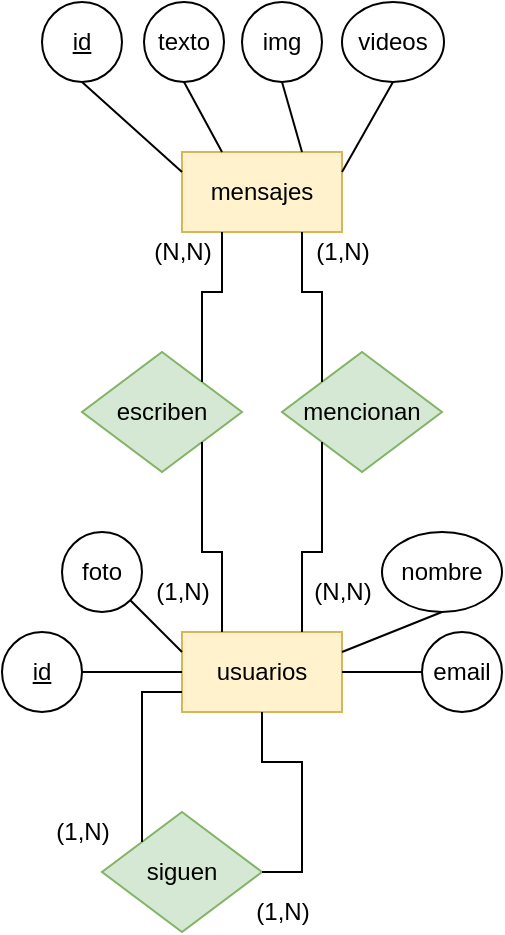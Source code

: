 <mxfile version="16.5.2" type="device"><diagram id="CWCr0XZG_7fCwTpFbv_W" name="Page-1"><mxGraphModel dx="1422" dy="705" grid="1" gridSize="10" guides="1" tooltips="1" connect="1" arrows="1" fold="1" page="1" pageScale="1" pageWidth="827" pageHeight="1169" math="0" shadow="0"><root><mxCell id="0"/><mxCell id="1" parent="0"/><mxCell id="LiQ1aS33_3fJImq-NCVR-1" value="usuarios" style="rounded=0;whiteSpace=wrap;html=1;fillColor=#fff2cc;strokeColor=#d6b656;" vertex="1" parent="1"><mxGeometry x="379" y="395" width="80" height="40" as="geometry"/></mxCell><mxCell id="LiQ1aS33_3fJImq-NCVR-2" value="mensajes" style="rounded=0;whiteSpace=wrap;html=1;fillColor=#fff2cc;strokeColor=#d6b656;" vertex="1" parent="1"><mxGeometry x="379" y="155" width="80" height="40" as="geometry"/></mxCell><mxCell id="LiQ1aS33_3fJImq-NCVR-3" value="siguen" style="rhombus;whiteSpace=wrap;html=1;fillColor=#d5e8d4;strokeColor=#82b366;" vertex="1" parent="1"><mxGeometry x="339" y="485" width="80" height="60" as="geometry"/></mxCell><mxCell id="LiQ1aS33_3fJImq-NCVR-4" value="" style="endArrow=none;html=1;rounded=0;entryX=0.5;entryY=1;entryDx=0;entryDy=0;exitX=1;exitY=0.5;exitDx=0;exitDy=0;edgeStyle=orthogonalEdgeStyle;" edge="1" parent="1" source="LiQ1aS33_3fJImq-NCVR-3" target="LiQ1aS33_3fJImq-NCVR-1"><mxGeometry width="50" height="50" relative="1" as="geometry"><mxPoint x="409" y="665" as="sourcePoint"/><mxPoint x="459" y="615" as="targetPoint"/><Array as="points"><mxPoint x="439" y="515"/><mxPoint x="439" y="460"/><mxPoint x="419" y="460"/></Array></mxGeometry></mxCell><mxCell id="LiQ1aS33_3fJImq-NCVR-5" value="" style="endArrow=none;html=1;rounded=0;entryX=0;entryY=0.75;entryDx=0;entryDy=0;exitX=0;exitY=0;exitDx=0;exitDy=0;edgeStyle=orthogonalEdgeStyle;" edge="1" parent="1" source="LiQ1aS33_3fJImq-NCVR-3" target="LiQ1aS33_3fJImq-NCVR-1"><mxGeometry width="50" height="50" relative="1" as="geometry"><mxPoint x="259" y="505" as="sourcePoint"/><mxPoint x="309" y="455" as="targetPoint"/></mxGeometry></mxCell><mxCell id="LiQ1aS33_3fJImq-NCVR-6" value="(1,N)" style="text;html=1;align=center;verticalAlign=middle;resizable=0;points=[];autosize=1;strokeColor=none;fillColor=none;" vertex="1" parent="1"><mxGeometry x="409" y="525" width="40" height="20" as="geometry"/></mxCell><mxCell id="LiQ1aS33_3fJImq-NCVR-7" value="(1,N)" style="text;html=1;align=center;verticalAlign=middle;resizable=0;points=[];autosize=1;strokeColor=none;fillColor=none;" vertex="1" parent="1"><mxGeometry x="309" y="485" width="40" height="20" as="geometry"/></mxCell><mxCell id="LiQ1aS33_3fJImq-NCVR-8" value="&lt;u&gt;id&lt;/u&gt;" style="ellipse;whiteSpace=wrap;html=1;" vertex="1" parent="1"><mxGeometry x="289" y="395" width="40" height="40" as="geometry"/></mxCell><mxCell id="LiQ1aS33_3fJImq-NCVR-9" value="foto" style="ellipse;whiteSpace=wrap;html=1;" vertex="1" parent="1"><mxGeometry x="319" y="345" width="40" height="40" as="geometry"/></mxCell><mxCell id="LiQ1aS33_3fJImq-NCVR-10" value="nombre" style="ellipse;whiteSpace=wrap;html=1;" vertex="1" parent="1"><mxGeometry x="479" y="345" width="60" height="40" as="geometry"/></mxCell><mxCell id="LiQ1aS33_3fJImq-NCVR-11" value="email" style="ellipse;whiteSpace=wrap;html=1;" vertex="1" parent="1"><mxGeometry x="499" y="395" width="40" height="40" as="geometry"/></mxCell><mxCell id="LiQ1aS33_3fJImq-NCVR-12" value="" style="endArrow=none;html=1;rounded=0;entryX=1;entryY=0.5;entryDx=0;entryDy=0;exitX=0;exitY=0.5;exitDx=0;exitDy=0;" edge="1" parent="1" source="LiQ1aS33_3fJImq-NCVR-1" target="LiQ1aS33_3fJImq-NCVR-8"><mxGeometry width="50" height="50" relative="1" as="geometry"><mxPoint x="569" y="585" as="sourcePoint"/><mxPoint x="619" y="535" as="targetPoint"/></mxGeometry></mxCell><mxCell id="LiQ1aS33_3fJImq-NCVR-14" value="" style="endArrow=none;html=1;rounded=0;entryX=1;entryY=1;entryDx=0;entryDy=0;exitX=0;exitY=0.25;exitDx=0;exitDy=0;" edge="1" parent="1" source="LiQ1aS33_3fJImq-NCVR-1" target="LiQ1aS33_3fJImq-NCVR-9"><mxGeometry width="50" height="50" relative="1" as="geometry"><mxPoint x="609" y="615" as="sourcePoint"/><mxPoint x="659" y="565" as="targetPoint"/></mxGeometry></mxCell><mxCell id="LiQ1aS33_3fJImq-NCVR-15" value="" style="endArrow=none;html=1;rounded=0;entryX=0.5;entryY=1;entryDx=0;entryDy=0;exitX=1;exitY=0.25;exitDx=0;exitDy=0;" edge="1" parent="1" source="LiQ1aS33_3fJImq-NCVR-1" target="LiQ1aS33_3fJImq-NCVR-10"><mxGeometry width="50" height="50" relative="1" as="geometry"><mxPoint x="469" y="605" as="sourcePoint"/><mxPoint x="519" y="555" as="targetPoint"/></mxGeometry></mxCell><mxCell id="LiQ1aS33_3fJImq-NCVR-16" value="" style="endArrow=none;html=1;rounded=0;exitX=1;exitY=0.5;exitDx=0;exitDy=0;entryX=0;entryY=0.5;entryDx=0;entryDy=0;" edge="1" parent="1" source="LiQ1aS33_3fJImq-NCVR-1" target="LiQ1aS33_3fJImq-NCVR-11"><mxGeometry width="50" height="50" relative="1" as="geometry"><mxPoint x="649" y="515" as="sourcePoint"/><mxPoint x="699" y="465" as="targetPoint"/></mxGeometry></mxCell><mxCell id="LiQ1aS33_3fJImq-NCVR-17" value="escriben" style="rhombus;whiteSpace=wrap;html=1;fillColor=#d5e8d4;strokeColor=#82b366;" vertex="1" parent="1"><mxGeometry x="329" y="255" width="80" height="60" as="geometry"/></mxCell><mxCell id="LiQ1aS33_3fJImq-NCVR-18" value="mencionan" style="rhombus;whiteSpace=wrap;html=1;fillColor=#d5e8d4;strokeColor=#82b366;" vertex="1" parent="1"><mxGeometry x="429" y="255" width="80" height="60" as="geometry"/></mxCell><mxCell id="LiQ1aS33_3fJImq-NCVR-20" value="" style="endArrow=none;html=1;rounded=0;entryX=1;entryY=1;entryDx=0;entryDy=0;exitX=0.25;exitY=0;exitDx=0;exitDy=0;edgeStyle=orthogonalEdgeStyle;" edge="1" parent="1" source="LiQ1aS33_3fJImq-NCVR-1" target="LiQ1aS33_3fJImq-NCVR-17"><mxGeometry width="50" height="50" relative="1" as="geometry"><mxPoint x="189" y="275" as="sourcePoint"/><mxPoint x="239" y="225" as="targetPoint"/></mxGeometry></mxCell><mxCell id="LiQ1aS33_3fJImq-NCVR-21" value="" style="endArrow=none;html=1;rounded=0;entryX=0;entryY=1;entryDx=0;entryDy=0;exitX=0.75;exitY=0;exitDx=0;exitDy=0;edgeStyle=orthogonalEdgeStyle;" edge="1" parent="1" source="LiQ1aS33_3fJImq-NCVR-1" target="LiQ1aS33_3fJImq-NCVR-18"><mxGeometry width="50" height="50" relative="1" as="geometry"><mxPoint x="409" y="405" as="sourcePoint"/><mxPoint x="399" y="310" as="targetPoint"/></mxGeometry></mxCell><mxCell id="LiQ1aS33_3fJImq-NCVR-22" value="" style="endArrow=none;html=1;rounded=0;entryX=0.75;entryY=1;entryDx=0;entryDy=0;exitX=0;exitY=0;exitDx=0;exitDy=0;edgeStyle=orthogonalEdgeStyle;" edge="1" parent="1" source="LiQ1aS33_3fJImq-NCVR-18" target="LiQ1aS33_3fJImq-NCVR-2"><mxGeometry width="50" height="50" relative="1" as="geometry"><mxPoint x="449" y="405" as="sourcePoint"/><mxPoint x="459" y="310" as="targetPoint"/></mxGeometry></mxCell><mxCell id="LiQ1aS33_3fJImq-NCVR-23" value="" style="endArrow=none;html=1;rounded=0;entryX=0.25;entryY=1;entryDx=0;entryDy=0;exitX=1;exitY=0;exitDx=0;exitDy=0;edgeStyle=orthogonalEdgeStyle;" edge="1" parent="1" source="LiQ1aS33_3fJImq-NCVR-17" target="LiQ1aS33_3fJImq-NCVR-2"><mxGeometry width="50" height="50" relative="1" as="geometry"><mxPoint x="459" y="415" as="sourcePoint"/><mxPoint x="469" y="320" as="targetPoint"/></mxGeometry></mxCell><mxCell id="LiQ1aS33_3fJImq-NCVR-24" value="(1,N)" style="text;html=1;align=center;verticalAlign=middle;resizable=0;points=[];autosize=1;strokeColor=none;fillColor=none;" vertex="1" parent="1"><mxGeometry x="359" y="365" width="40" height="20" as="geometry"/></mxCell><mxCell id="LiQ1aS33_3fJImq-NCVR-25" value="(N,N)" style="text;html=1;align=center;verticalAlign=middle;resizable=0;points=[];autosize=1;strokeColor=none;fillColor=none;" vertex="1" parent="1"><mxGeometry x="359" y="195" width="40" height="20" as="geometry"/></mxCell><mxCell id="LiQ1aS33_3fJImq-NCVR-26" value="(N,N)" style="text;html=1;align=center;verticalAlign=middle;resizable=0;points=[];autosize=1;strokeColor=none;fillColor=none;" vertex="1" parent="1"><mxGeometry x="439" y="365" width="40" height="20" as="geometry"/></mxCell><mxCell id="LiQ1aS33_3fJImq-NCVR-27" value="(1,N)" style="text;html=1;align=center;verticalAlign=middle;resizable=0;points=[];autosize=1;strokeColor=none;fillColor=none;" vertex="1" parent="1"><mxGeometry x="439" y="195" width="40" height="20" as="geometry"/></mxCell><mxCell id="LiQ1aS33_3fJImq-NCVR-28" value="&lt;u&gt;id&lt;/u&gt;" style="ellipse;whiteSpace=wrap;html=1;" vertex="1" parent="1"><mxGeometry x="309" y="80" width="40" height="40" as="geometry"/></mxCell><mxCell id="LiQ1aS33_3fJImq-NCVR-29" value="texto" style="ellipse;whiteSpace=wrap;html=1;" vertex="1" parent="1"><mxGeometry x="360" y="80" width="40" height="40" as="geometry"/></mxCell><mxCell id="LiQ1aS33_3fJImq-NCVR-30" value="img" style="ellipse;whiteSpace=wrap;html=1;" vertex="1" parent="1"><mxGeometry x="409" y="80" width="40" height="40" as="geometry"/></mxCell><mxCell id="LiQ1aS33_3fJImq-NCVR-31" value="videos" style="ellipse;whiteSpace=wrap;html=1;" vertex="1" parent="1"><mxGeometry x="459" y="80" width="51" height="40" as="geometry"/></mxCell><mxCell id="LiQ1aS33_3fJImq-NCVR-34" value="" style="endArrow=none;html=1;rounded=0;entryX=0;entryY=0.25;entryDx=0;entryDy=0;exitX=0.5;exitY=1;exitDx=0;exitDy=0;" edge="1" parent="1" source="LiQ1aS33_3fJImq-NCVR-28" target="LiQ1aS33_3fJImq-NCVR-2"><mxGeometry width="50" height="50" relative="1" as="geometry"><mxPoint x="170" y="250" as="sourcePoint"/><mxPoint x="220" y="200" as="targetPoint"/></mxGeometry></mxCell><mxCell id="LiQ1aS33_3fJImq-NCVR-35" value="" style="endArrow=none;html=1;rounded=0;entryX=0.25;entryY=0;entryDx=0;entryDy=0;exitX=0.5;exitY=1;exitDx=0;exitDy=0;" edge="1" parent="1" source="LiQ1aS33_3fJImq-NCVR-29" target="LiQ1aS33_3fJImq-NCVR-2"><mxGeometry width="50" height="50" relative="1" as="geometry"><mxPoint x="339" y="130" as="sourcePoint"/><mxPoint x="389" y="175" as="targetPoint"/></mxGeometry></mxCell><mxCell id="LiQ1aS33_3fJImq-NCVR-36" value="" style="endArrow=none;html=1;rounded=0;entryX=0.75;entryY=0;entryDx=0;entryDy=0;exitX=0.5;exitY=1;exitDx=0;exitDy=0;" edge="1" parent="1" source="LiQ1aS33_3fJImq-NCVR-30" target="LiQ1aS33_3fJImq-NCVR-2"><mxGeometry width="50" height="50" relative="1" as="geometry"><mxPoint x="349" y="140" as="sourcePoint"/><mxPoint x="399" y="185" as="targetPoint"/></mxGeometry></mxCell><mxCell id="LiQ1aS33_3fJImq-NCVR-37" value="" style="endArrow=none;html=1;rounded=0;entryX=0.5;entryY=1;entryDx=0;entryDy=0;exitX=1;exitY=0.25;exitDx=0;exitDy=0;" edge="1" parent="1" source="LiQ1aS33_3fJImq-NCVR-2" target="LiQ1aS33_3fJImq-NCVR-31"><mxGeometry width="50" height="50" relative="1" as="geometry"><mxPoint x="359" y="150" as="sourcePoint"/><mxPoint x="409" y="195" as="targetPoint"/></mxGeometry></mxCell></root></mxGraphModel></diagram></mxfile>